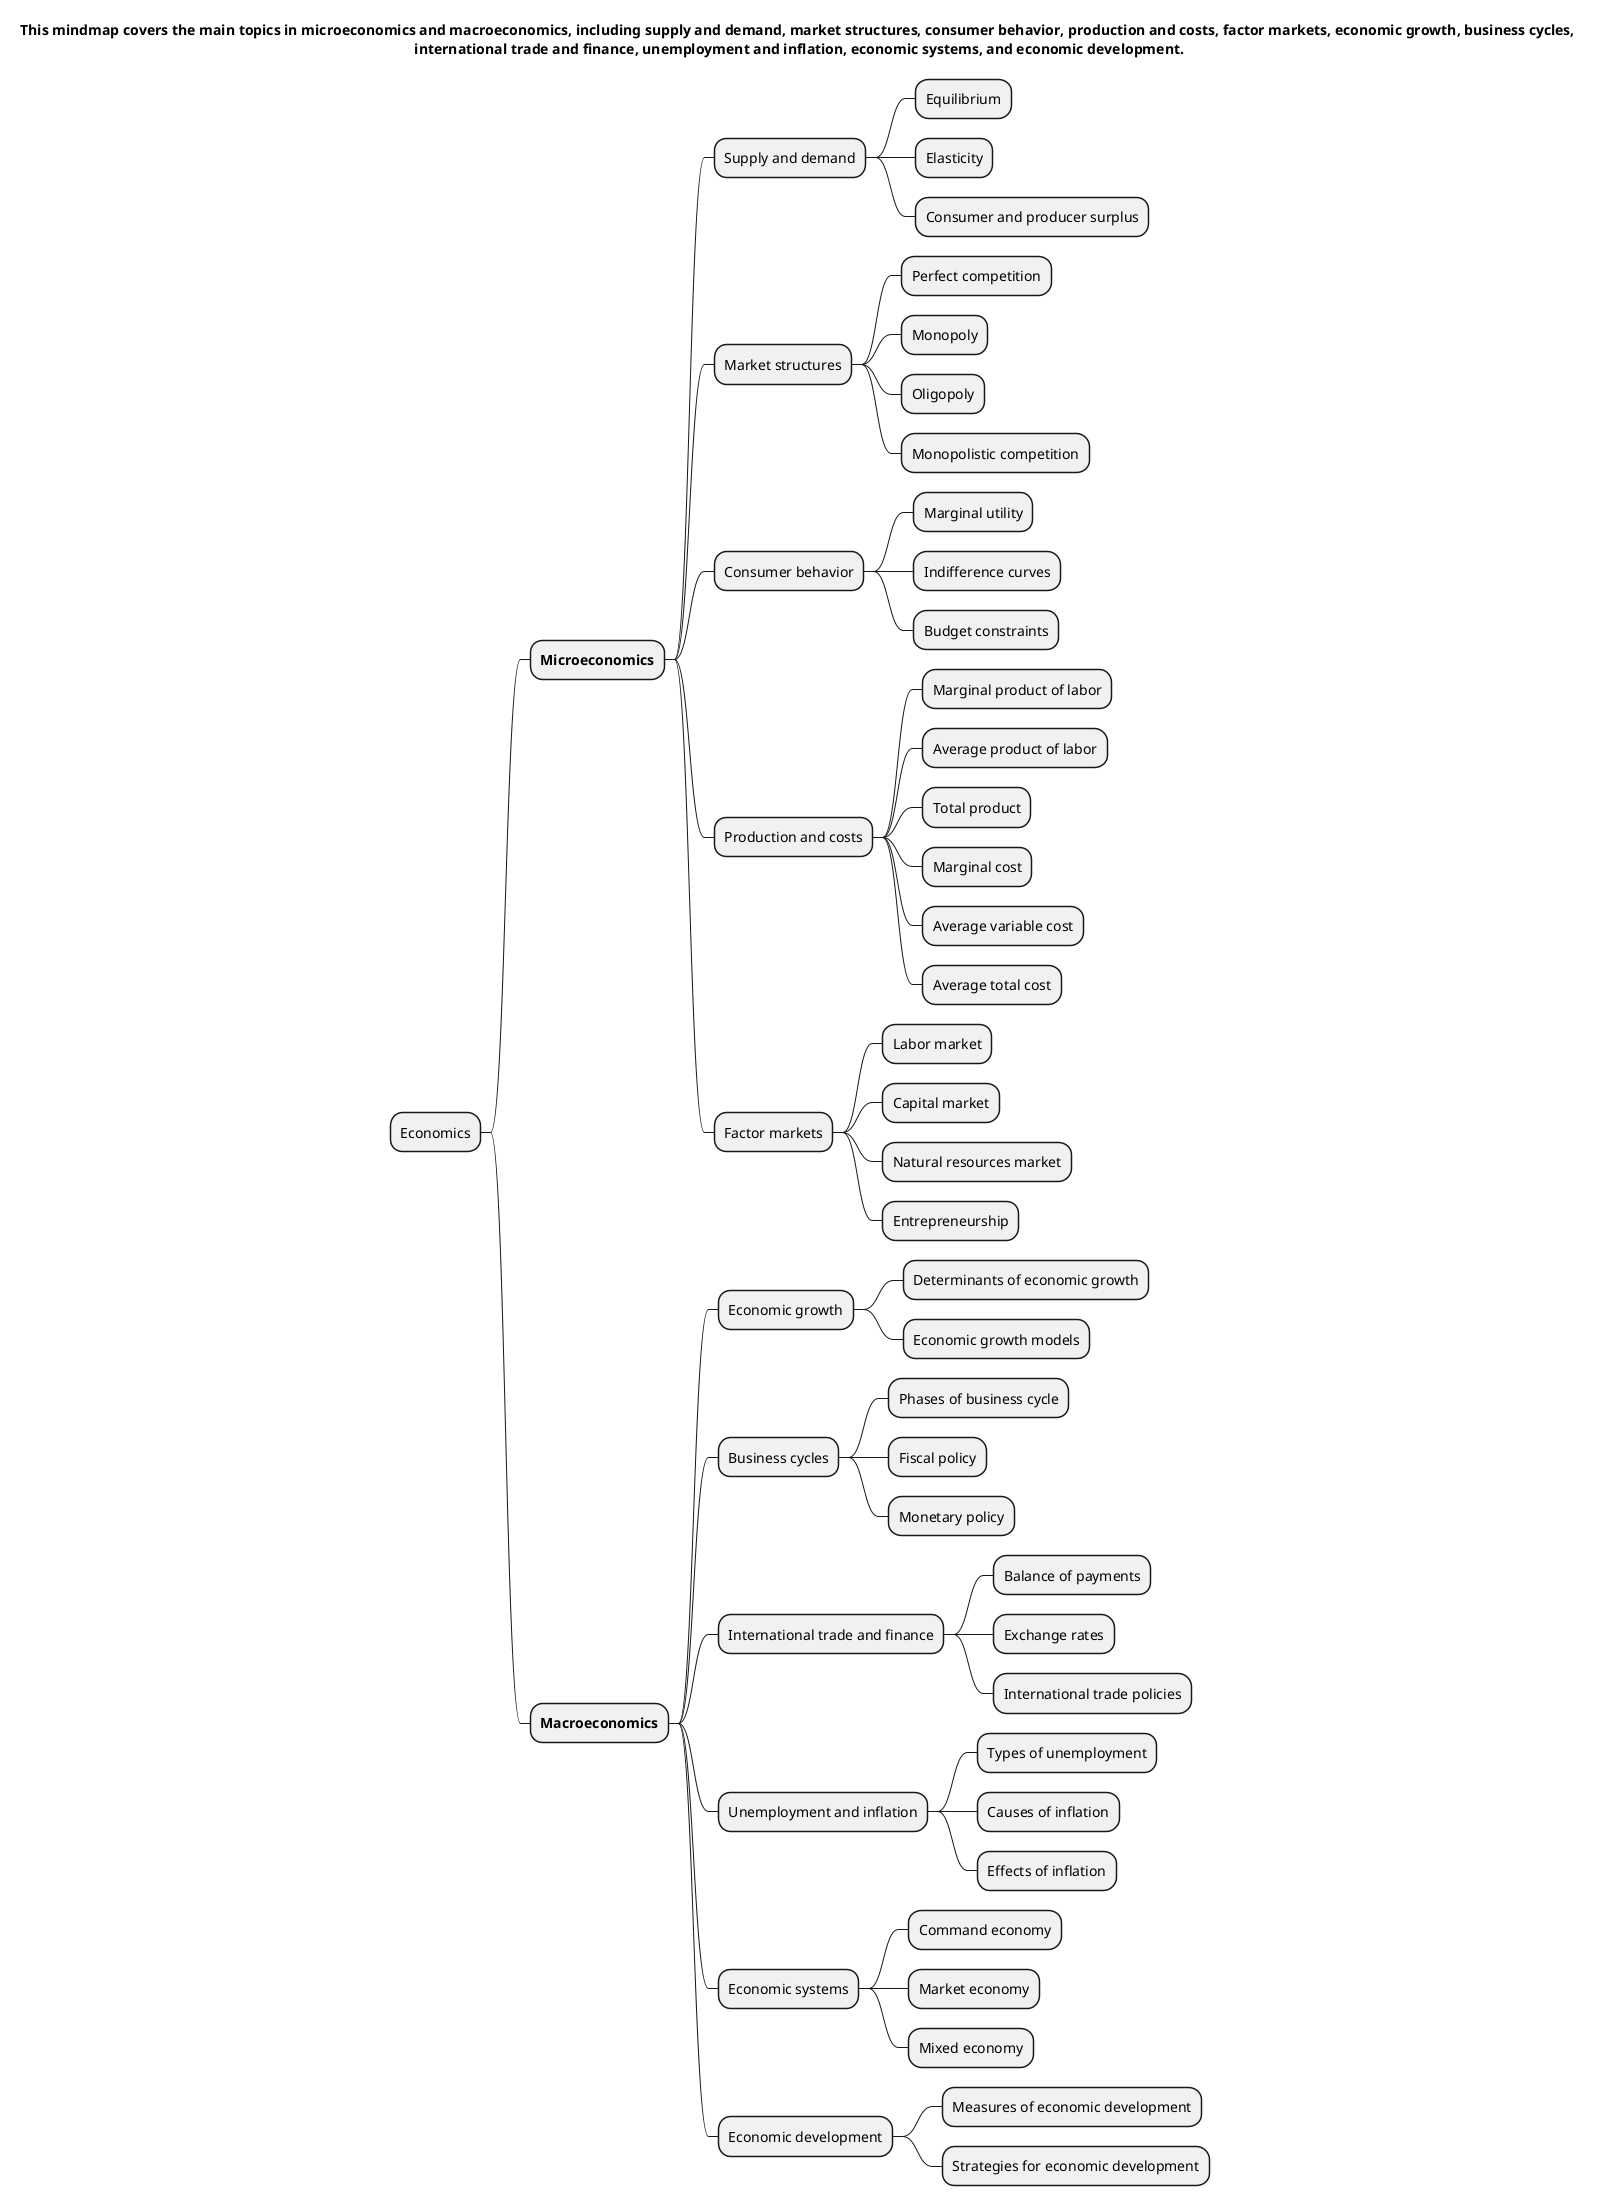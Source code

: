 @startmindmap
title This mindmap covers the main topics in microeconomics and macroeconomics, including supply and demand, market structures, consumer behavior, production and costs, factor markets, economic growth, business cycles, \ninternational trade and finance, unemployment and inflation, economic systems, and economic development.





* Economics
** **Microeconomics**
*** Supply and demand
**** Equilibrium
**** Elasticity
**** Consumer and producer surplus
*** Market structures
**** Perfect competition
**** Monopoly
**** Oligopoly
**** Monopolistic competition
*** Consumer behavior
**** Marginal utility
**** Indifference curves
**** Budget constraints
*** Production and costs
**** Marginal product of labor
**** Average product of labor
**** Total product
**** Marginal cost
**** Average variable cost
**** Average total cost
*** Factor markets
**** Labor market
**** Capital market
**** Natural resources market
**** Entrepreneurship
** **Macroeconomics**
*** Economic growth
**** Determinants of economic growth
**** Economic growth models
*** Business cycles
**** Phases of business cycle
**** Fiscal policy
**** Monetary policy
*** International trade and finance
**** Balance of payments
**** Exchange rates
**** International trade policies
*** Unemployment and inflation
**** Types of unemployment
**** Causes of inflation
**** Effects of inflation
*** Economic systems
**** Command economy
**** Market economy
**** Mixed economy
*** Economic development
**** Measures of economic development
**** Strategies for economic development
@endmindmap
